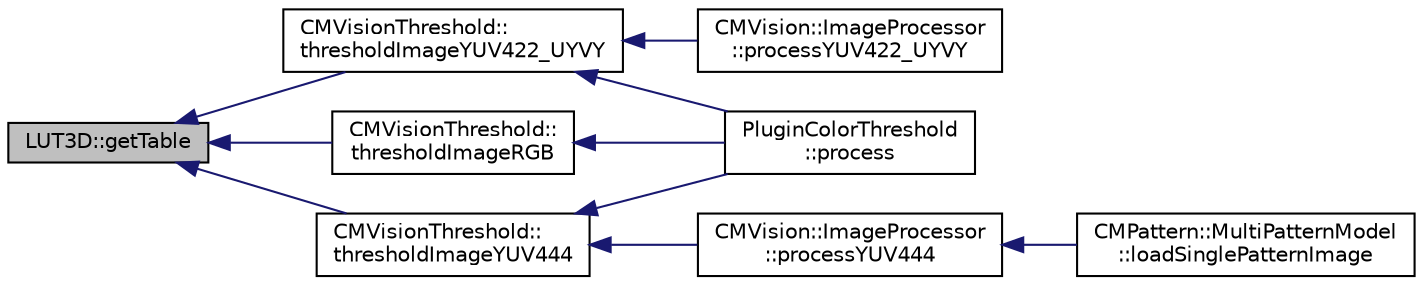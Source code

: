 digraph "LUT3D::getTable"
{
 // INTERACTIVE_SVG=YES
  edge [fontname="Helvetica",fontsize="10",labelfontname="Helvetica",labelfontsize="10"];
  node [fontname="Helvetica",fontsize="10",shape=record];
  rankdir="LR";
  Node1 [label="LUT3D::getTable",height=0.2,width=0.4,color="black", fillcolor="grey75", style="filled", fontcolor="black"];
  Node1 -> Node2 [dir="back",color="midnightblue",fontsize="10",style="solid",fontname="Helvetica"];
  Node2 [label="CMVisionThreshold::\lthresholdImageRGB",height=0.2,width=0.4,color="black", fillcolor="white", style="filled",URL="$df/dfa/class_c_m_vision_threshold.html#a8210ba3eb28f88f1fe28365aad98223a"];
  Node2 -> Node3 [dir="back",color="midnightblue",fontsize="10",style="solid",fontname="Helvetica"];
  Node3 [label="PluginColorThreshold\l::process",height=0.2,width=0.4,color="black", fillcolor="white", style="filled",URL="$da/d9e/class_plugin_color_threshold.html#ae29da5a42de8efcc35c0f64856d781ae"];
  Node1 -> Node4 [dir="back",color="midnightblue",fontsize="10",style="solid",fontname="Helvetica"];
  Node4 [label="CMVisionThreshold::\lthresholdImageYUV422_UYVY",height=0.2,width=0.4,color="black", fillcolor="white", style="filled",URL="$df/dfa/class_c_m_vision_threshold.html#ad4da4b4d2722cfb057e66a82449b6ca7"];
  Node4 -> Node3 [dir="back",color="midnightblue",fontsize="10",style="solid",fontname="Helvetica"];
  Node4 -> Node5 [dir="back",color="midnightblue",fontsize="10",style="solid",fontname="Helvetica"];
  Node5 [label="CMVision::ImageProcessor\l::processYUV422_UYVY",height=0.2,width=0.4,color="black", fillcolor="white", style="filled",URL="$d7/df4/class_c_m_vision_1_1_image_processor.html#a7b59b169b46023805e236fa111980dc9"];
  Node1 -> Node6 [dir="back",color="midnightblue",fontsize="10",style="solid",fontname="Helvetica"];
  Node6 [label="CMVisionThreshold::\lthresholdImageYUV444",height=0.2,width=0.4,color="black", fillcolor="white", style="filled",URL="$df/dfa/class_c_m_vision_threshold.html#aedf6dafa855e0bc213ec60ab7a07c85b"];
  Node6 -> Node3 [dir="back",color="midnightblue",fontsize="10",style="solid",fontname="Helvetica"];
  Node6 -> Node7 [dir="back",color="midnightblue",fontsize="10",style="solid",fontname="Helvetica"];
  Node7 [label="CMVision::ImageProcessor\l::processYUV444",height=0.2,width=0.4,color="black", fillcolor="white", style="filled",URL="$d7/df4/class_c_m_vision_1_1_image_processor.html#af46987a468b109e9c3e834d442f18b4b"];
  Node7 -> Node8 [dir="back",color="midnightblue",fontsize="10",style="solid",fontname="Helvetica"];
  Node8 [label="CMPattern::MultiPatternModel\l::loadSinglePatternImage",height=0.2,width=0.4,color="black", fillcolor="white", style="filled",URL="$d1/d49/class_c_m_pattern_1_1_multi_pattern_model.html#aa1ae63073c7e67231b602938fb5b16a7"];
}
